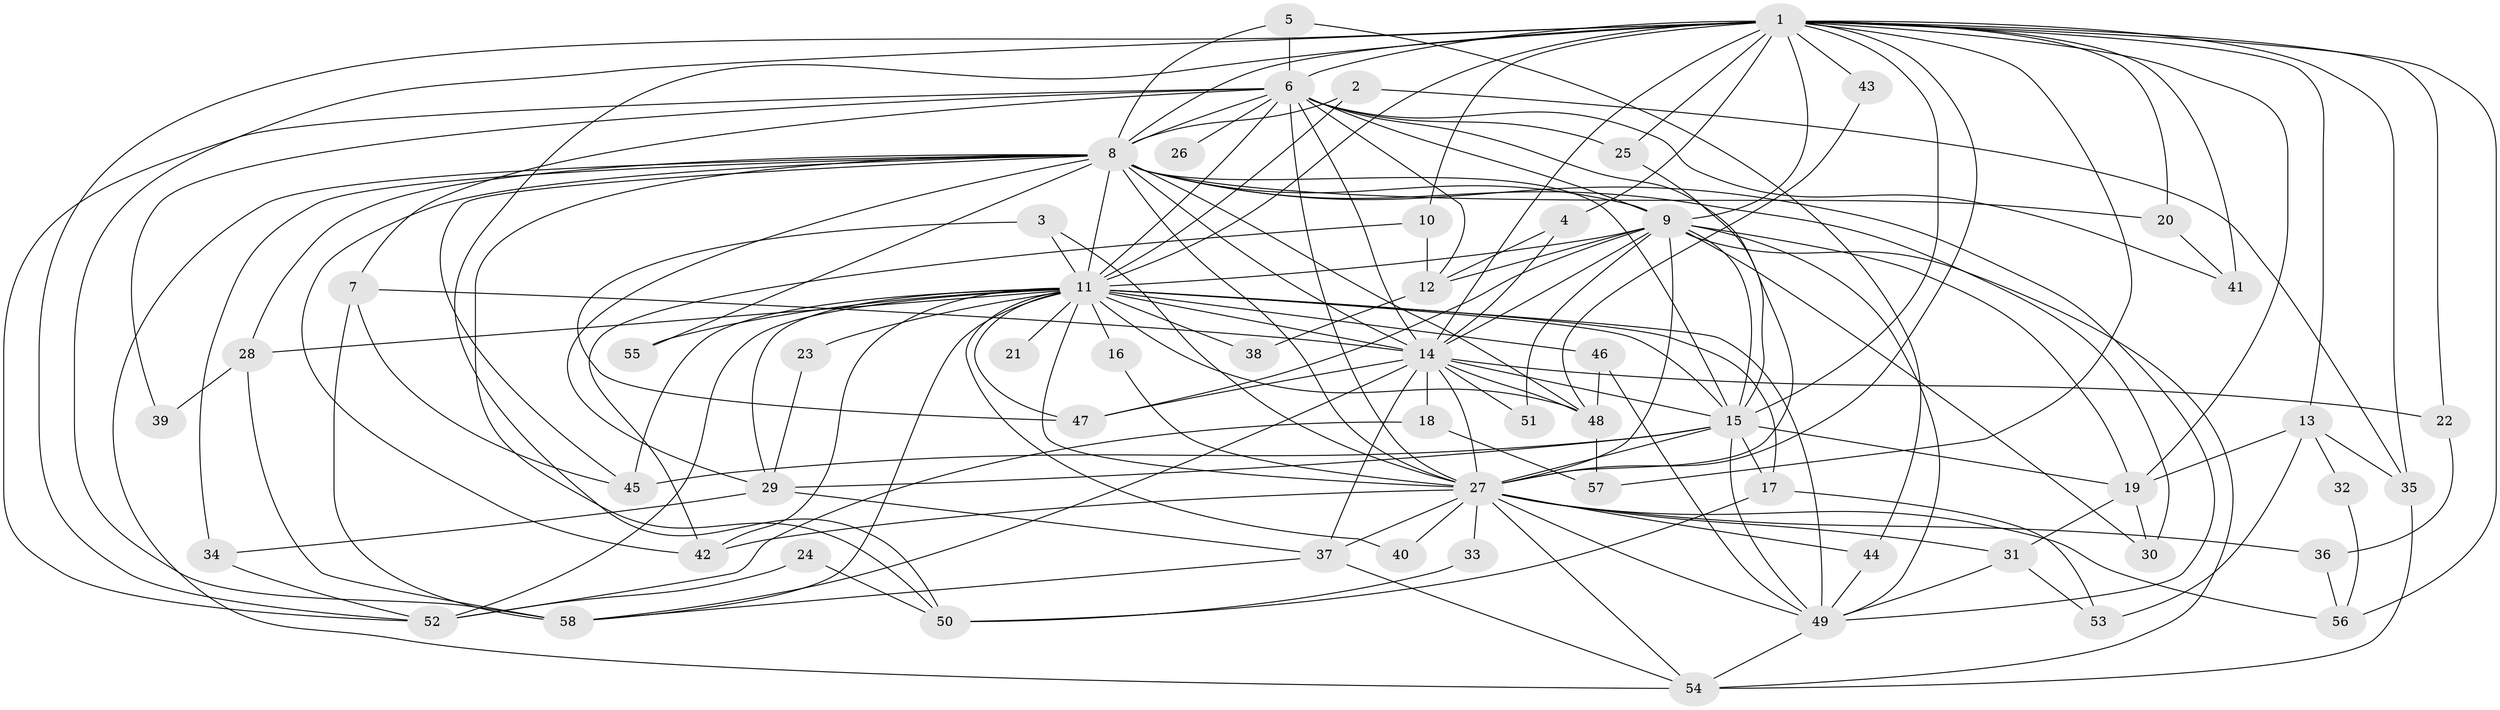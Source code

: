 // original degree distribution, {30: 0.008620689655172414, 17: 0.017241379310344827, 20: 0.008620689655172414, 19: 0.008620689655172414, 26: 0.008620689655172414, 23: 0.008620689655172414, 14: 0.008620689655172414, 32: 0.008620689655172414, 12: 0.008620689655172414, 2: 0.5, 4: 0.10344827586206896, 3: 0.21551724137931033, 8: 0.008620689655172414, 6: 0.0603448275862069, 5: 0.02586206896551724}
// Generated by graph-tools (version 1.1) at 2025/01/03/09/25 03:01:18]
// undirected, 58 vertices, 161 edges
graph export_dot {
graph [start="1"]
  node [color=gray90,style=filled];
  1;
  2;
  3;
  4;
  5;
  6;
  7;
  8;
  9;
  10;
  11;
  12;
  13;
  14;
  15;
  16;
  17;
  18;
  19;
  20;
  21;
  22;
  23;
  24;
  25;
  26;
  27;
  28;
  29;
  30;
  31;
  32;
  33;
  34;
  35;
  36;
  37;
  38;
  39;
  40;
  41;
  42;
  43;
  44;
  45;
  46;
  47;
  48;
  49;
  50;
  51;
  52;
  53;
  54;
  55;
  56;
  57;
  58;
  1 -- 4 [weight=1.0];
  1 -- 6 [weight=3.0];
  1 -- 8 [weight=2.0];
  1 -- 9 [weight=2.0];
  1 -- 10 [weight=1.0];
  1 -- 11 [weight=3.0];
  1 -- 13 [weight=1.0];
  1 -- 14 [weight=4.0];
  1 -- 15 [weight=2.0];
  1 -- 19 [weight=1.0];
  1 -- 20 [weight=2.0];
  1 -- 22 [weight=1.0];
  1 -- 25 [weight=1.0];
  1 -- 27 [weight=3.0];
  1 -- 35 [weight=1.0];
  1 -- 41 [weight=1.0];
  1 -- 43 [weight=1.0];
  1 -- 50 [weight=1.0];
  1 -- 52 [weight=1.0];
  1 -- 56 [weight=1.0];
  1 -- 57 [weight=1.0];
  1 -- 58 [weight=1.0];
  2 -- 8 [weight=1.0];
  2 -- 11 [weight=1.0];
  2 -- 35 [weight=1.0];
  3 -- 11 [weight=1.0];
  3 -- 27 [weight=1.0];
  3 -- 47 [weight=1.0];
  4 -- 12 [weight=1.0];
  4 -- 14 [weight=1.0];
  5 -- 6 [weight=1.0];
  5 -- 8 [weight=1.0];
  5 -- 44 [weight=1.0];
  6 -- 7 [weight=1.0];
  6 -- 8 [weight=1.0];
  6 -- 9 [weight=1.0];
  6 -- 11 [weight=1.0];
  6 -- 12 [weight=1.0];
  6 -- 14 [weight=2.0];
  6 -- 15 [weight=1.0];
  6 -- 25 [weight=1.0];
  6 -- 26 [weight=1.0];
  6 -- 27 [weight=1.0];
  6 -- 39 [weight=1.0];
  6 -- 41 [weight=1.0];
  6 -- 52 [weight=1.0];
  7 -- 14 [weight=1.0];
  7 -- 45 [weight=1.0];
  7 -- 58 [weight=1.0];
  8 -- 9 [weight=1.0];
  8 -- 11 [weight=1.0];
  8 -- 14 [weight=2.0];
  8 -- 15 [weight=1.0];
  8 -- 20 [weight=1.0];
  8 -- 27 [weight=3.0];
  8 -- 28 [weight=1.0];
  8 -- 29 [weight=1.0];
  8 -- 30 [weight=1.0];
  8 -- 34 [weight=1.0];
  8 -- 42 [weight=1.0];
  8 -- 45 [weight=1.0];
  8 -- 48 [weight=1.0];
  8 -- 49 [weight=1.0];
  8 -- 50 [weight=2.0];
  8 -- 54 [weight=1.0];
  8 -- 55 [weight=1.0];
  9 -- 11 [weight=2.0];
  9 -- 12 [weight=1.0];
  9 -- 14 [weight=2.0];
  9 -- 15 [weight=1.0];
  9 -- 19 [weight=1.0];
  9 -- 27 [weight=1.0];
  9 -- 30 [weight=1.0];
  9 -- 47 [weight=1.0];
  9 -- 49 [weight=1.0];
  9 -- 51 [weight=1.0];
  9 -- 54 [weight=1.0];
  10 -- 12 [weight=1.0];
  10 -- 42 [weight=1.0];
  11 -- 14 [weight=2.0];
  11 -- 15 [weight=1.0];
  11 -- 16 [weight=1.0];
  11 -- 17 [weight=1.0];
  11 -- 21 [weight=1.0];
  11 -- 23 [weight=1.0];
  11 -- 27 [weight=1.0];
  11 -- 28 [weight=1.0];
  11 -- 29 [weight=1.0];
  11 -- 38 [weight=1.0];
  11 -- 40 [weight=1.0];
  11 -- 42 [weight=1.0];
  11 -- 45 [weight=1.0];
  11 -- 46 [weight=1.0];
  11 -- 47 [weight=1.0];
  11 -- 48 [weight=1.0];
  11 -- 49 [weight=1.0];
  11 -- 52 [weight=1.0];
  11 -- 55 [weight=2.0];
  11 -- 58 [weight=1.0];
  12 -- 38 [weight=2.0];
  13 -- 19 [weight=1.0];
  13 -- 32 [weight=1.0];
  13 -- 35 [weight=1.0];
  13 -- 53 [weight=1.0];
  14 -- 15 [weight=3.0];
  14 -- 18 [weight=1.0];
  14 -- 22 [weight=1.0];
  14 -- 27 [weight=3.0];
  14 -- 37 [weight=1.0];
  14 -- 47 [weight=1.0];
  14 -- 48 [weight=1.0];
  14 -- 51 [weight=2.0];
  14 -- 58 [weight=1.0];
  15 -- 17 [weight=2.0];
  15 -- 19 [weight=1.0];
  15 -- 27 [weight=3.0];
  15 -- 29 [weight=1.0];
  15 -- 45 [weight=2.0];
  15 -- 49 [weight=1.0];
  16 -- 27 [weight=1.0];
  17 -- 50 [weight=1.0];
  17 -- 53 [weight=1.0];
  18 -- 52 [weight=1.0];
  18 -- 57 [weight=1.0];
  19 -- 30 [weight=1.0];
  19 -- 31 [weight=1.0];
  20 -- 41 [weight=1.0];
  22 -- 36 [weight=1.0];
  23 -- 29 [weight=1.0];
  24 -- 50 [weight=1.0];
  24 -- 52 [weight=1.0];
  25 -- 27 [weight=1.0];
  27 -- 31 [weight=1.0];
  27 -- 33 [weight=1.0];
  27 -- 36 [weight=1.0];
  27 -- 37 [weight=2.0];
  27 -- 40 [weight=1.0];
  27 -- 42 [weight=1.0];
  27 -- 44 [weight=1.0];
  27 -- 49 [weight=1.0];
  27 -- 54 [weight=1.0];
  27 -- 56 [weight=1.0];
  28 -- 39 [weight=1.0];
  28 -- 58 [weight=1.0];
  29 -- 34 [weight=1.0];
  29 -- 37 [weight=1.0];
  31 -- 49 [weight=1.0];
  31 -- 53 [weight=1.0];
  32 -- 56 [weight=1.0];
  33 -- 50 [weight=1.0];
  34 -- 52 [weight=1.0];
  35 -- 54 [weight=1.0];
  36 -- 56 [weight=1.0];
  37 -- 54 [weight=1.0];
  37 -- 58 [weight=1.0];
  43 -- 48 [weight=1.0];
  44 -- 49 [weight=1.0];
  46 -- 48 [weight=1.0];
  46 -- 49 [weight=1.0];
  48 -- 57 [weight=1.0];
  49 -- 54 [weight=1.0];
}
